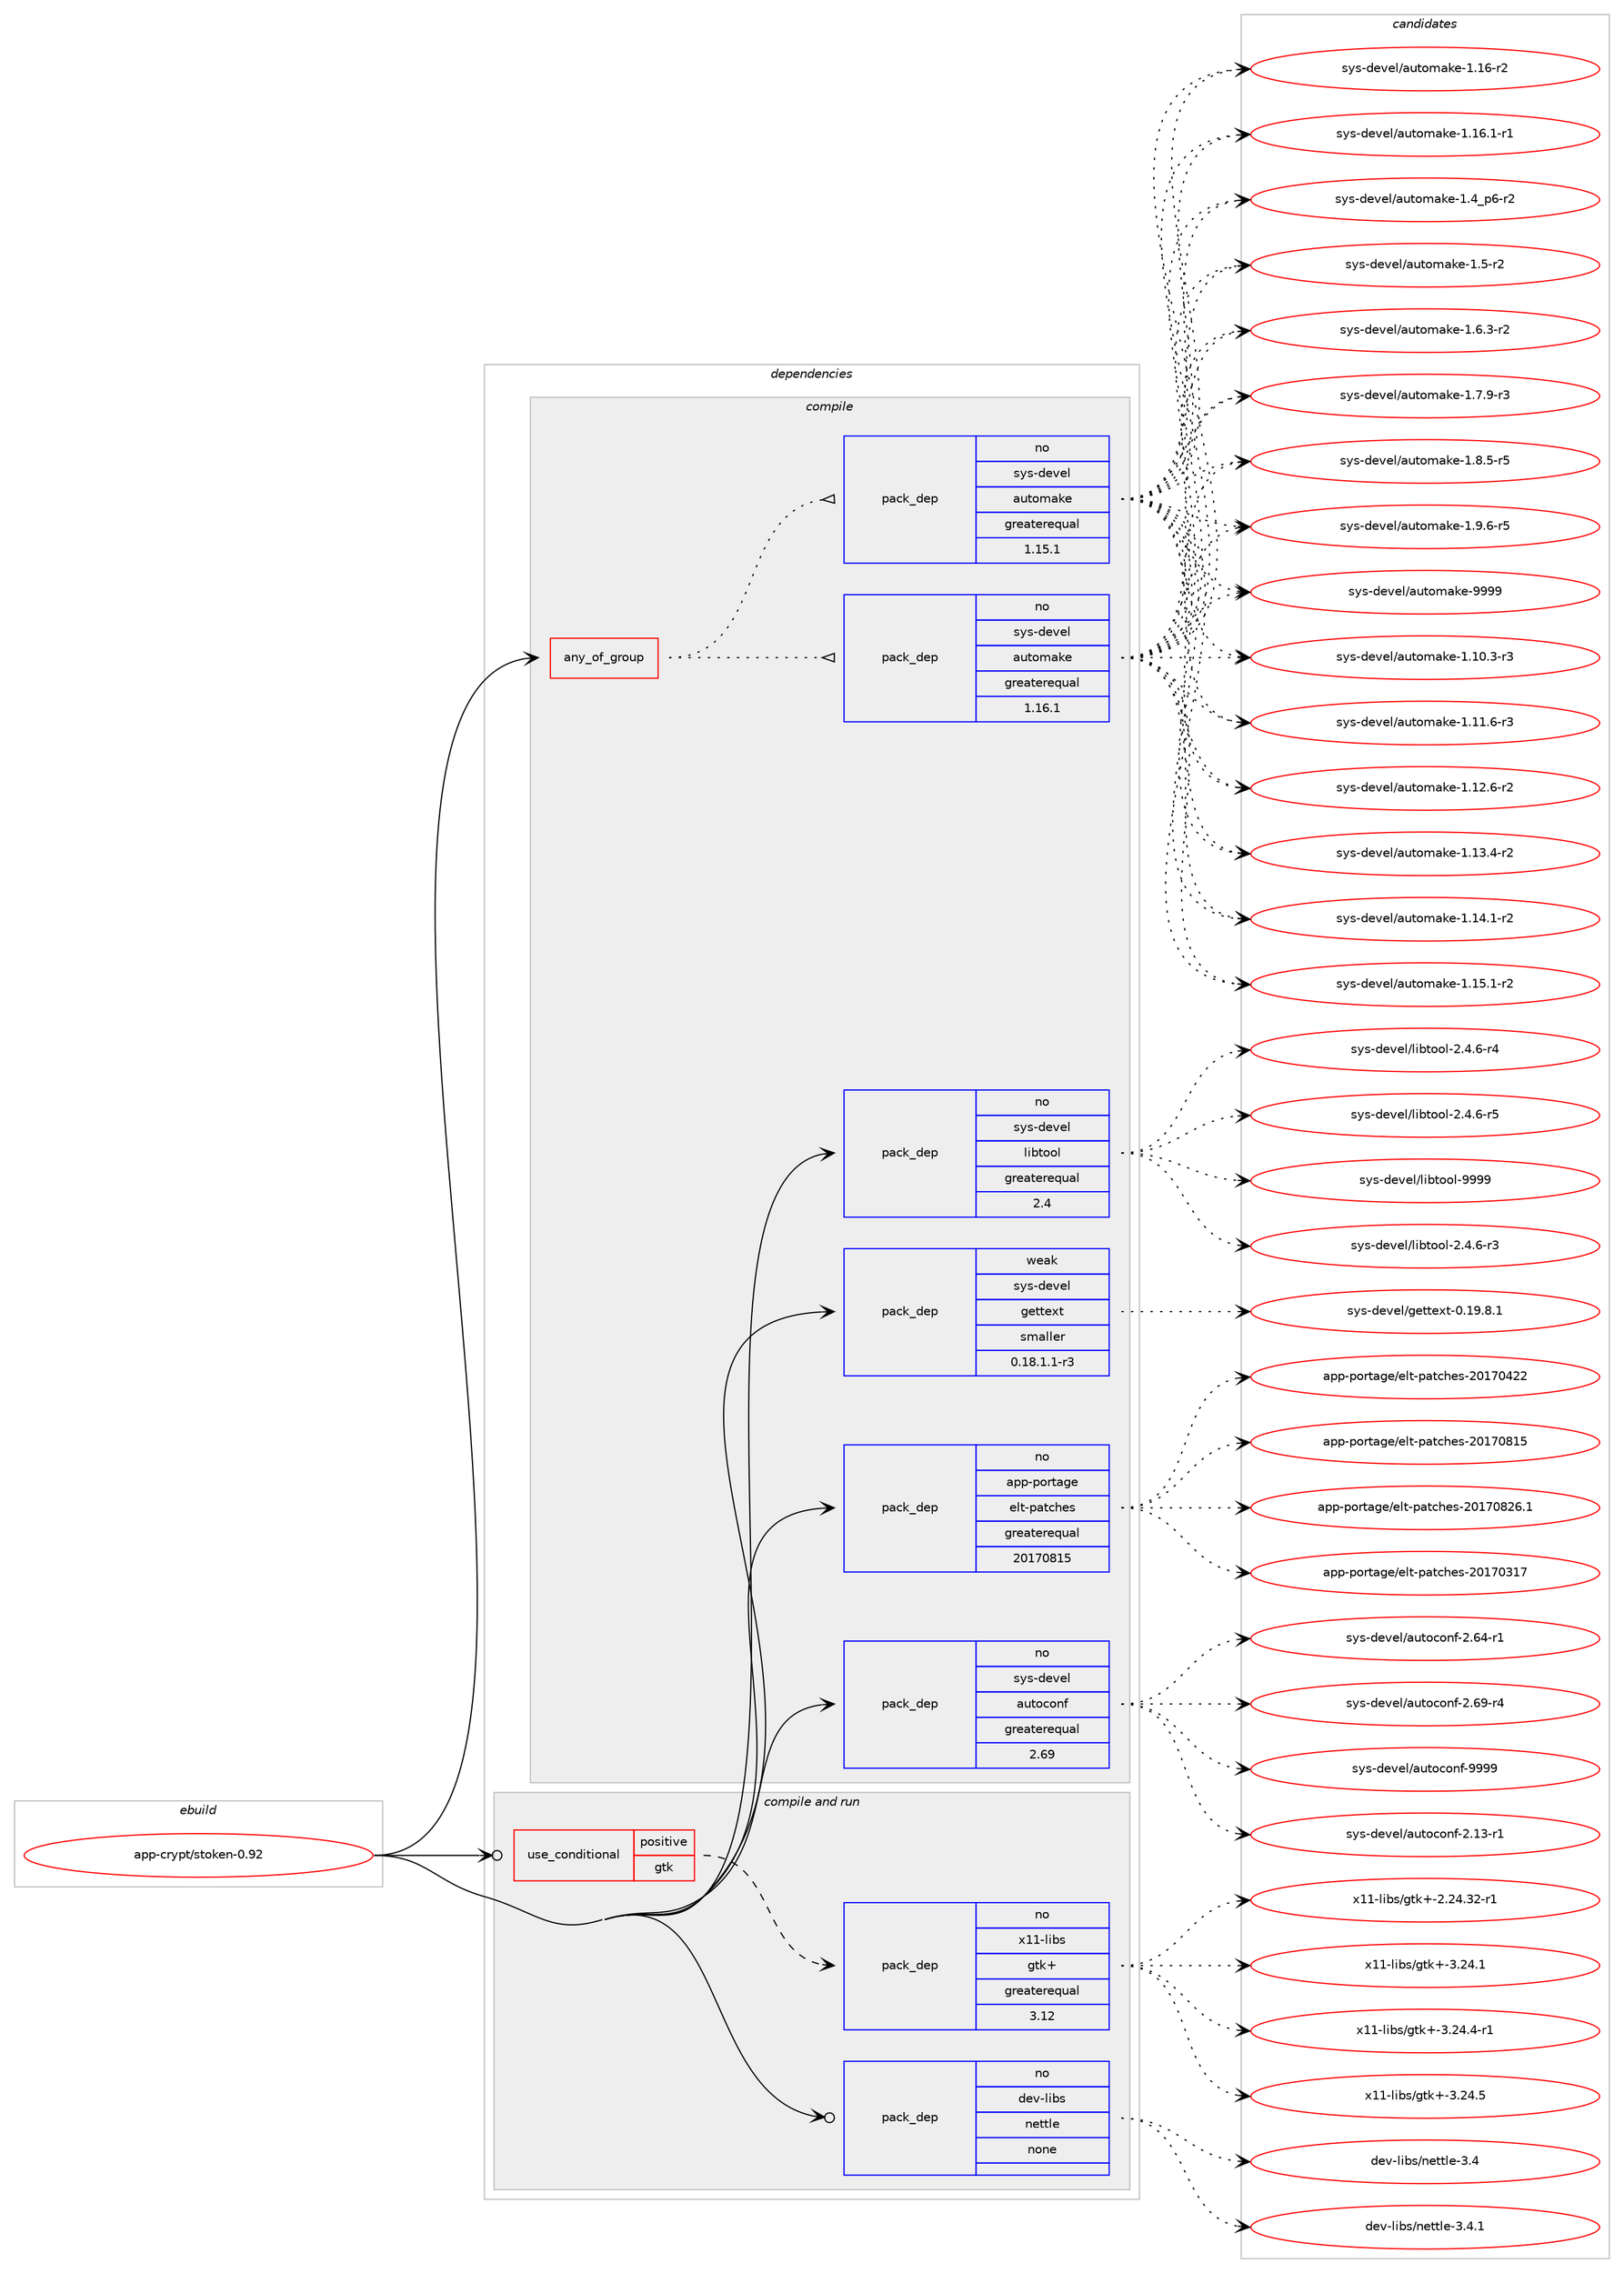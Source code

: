 digraph prolog {

# *************
# Graph options
# *************

newrank=true;
concentrate=true;
compound=true;
graph [rankdir=LR,fontname=Helvetica,fontsize=10,ranksep=1.5];#, ranksep=2.5, nodesep=0.2];
edge  [arrowhead=vee];
node  [fontname=Helvetica,fontsize=10];

# **********
# The ebuild
# **********

subgraph cluster_leftcol {
color=gray;
rank=same;
label=<<i>ebuild</i>>;
id [label="app-crypt/stoken-0.92", color=red, width=4, href="../app-crypt/stoken-0.92.svg"];
}

# ****************
# The dependencies
# ****************

subgraph cluster_midcol {
color=gray;
label=<<i>dependencies</i>>;
subgraph cluster_compile {
fillcolor="#eeeeee";
style=filled;
label=<<i>compile</i>>;
subgraph any19329 {
dependency1276955 [label=<<TABLE BORDER="0" CELLBORDER="1" CELLSPACING="0" CELLPADDING="4"><TR><TD CELLPADDING="10">any_of_group</TD></TR></TABLE>>, shape=none, color=red];subgraph pack909132 {
dependency1276956 [label=<<TABLE BORDER="0" CELLBORDER="1" CELLSPACING="0" CELLPADDING="4" WIDTH="220"><TR><TD ROWSPAN="6" CELLPADDING="30">pack_dep</TD></TR><TR><TD WIDTH="110">no</TD></TR><TR><TD>sys-devel</TD></TR><TR><TD>automake</TD></TR><TR><TD>greaterequal</TD></TR><TR><TD>1.16.1</TD></TR></TABLE>>, shape=none, color=blue];
}
dependency1276955:e -> dependency1276956:w [weight=20,style="dotted",arrowhead="oinv"];
subgraph pack909133 {
dependency1276957 [label=<<TABLE BORDER="0" CELLBORDER="1" CELLSPACING="0" CELLPADDING="4" WIDTH="220"><TR><TD ROWSPAN="6" CELLPADDING="30">pack_dep</TD></TR><TR><TD WIDTH="110">no</TD></TR><TR><TD>sys-devel</TD></TR><TR><TD>automake</TD></TR><TR><TD>greaterequal</TD></TR><TR><TD>1.15.1</TD></TR></TABLE>>, shape=none, color=blue];
}
dependency1276955:e -> dependency1276957:w [weight=20,style="dotted",arrowhead="oinv"];
}
id:e -> dependency1276955:w [weight=20,style="solid",arrowhead="vee"];
subgraph pack909134 {
dependency1276958 [label=<<TABLE BORDER="0" CELLBORDER="1" CELLSPACING="0" CELLPADDING="4" WIDTH="220"><TR><TD ROWSPAN="6" CELLPADDING="30">pack_dep</TD></TR><TR><TD WIDTH="110">no</TD></TR><TR><TD>app-portage</TD></TR><TR><TD>elt-patches</TD></TR><TR><TD>greaterequal</TD></TR><TR><TD>20170815</TD></TR></TABLE>>, shape=none, color=blue];
}
id:e -> dependency1276958:w [weight=20,style="solid",arrowhead="vee"];
subgraph pack909135 {
dependency1276959 [label=<<TABLE BORDER="0" CELLBORDER="1" CELLSPACING="0" CELLPADDING="4" WIDTH="220"><TR><TD ROWSPAN="6" CELLPADDING="30">pack_dep</TD></TR><TR><TD WIDTH="110">no</TD></TR><TR><TD>sys-devel</TD></TR><TR><TD>autoconf</TD></TR><TR><TD>greaterequal</TD></TR><TR><TD>2.69</TD></TR></TABLE>>, shape=none, color=blue];
}
id:e -> dependency1276959:w [weight=20,style="solid",arrowhead="vee"];
subgraph pack909136 {
dependency1276960 [label=<<TABLE BORDER="0" CELLBORDER="1" CELLSPACING="0" CELLPADDING="4" WIDTH="220"><TR><TD ROWSPAN="6" CELLPADDING="30">pack_dep</TD></TR><TR><TD WIDTH="110">no</TD></TR><TR><TD>sys-devel</TD></TR><TR><TD>libtool</TD></TR><TR><TD>greaterequal</TD></TR><TR><TD>2.4</TD></TR></TABLE>>, shape=none, color=blue];
}
id:e -> dependency1276960:w [weight=20,style="solid",arrowhead="vee"];
subgraph pack909137 {
dependency1276961 [label=<<TABLE BORDER="0" CELLBORDER="1" CELLSPACING="0" CELLPADDING="4" WIDTH="220"><TR><TD ROWSPAN="6" CELLPADDING="30">pack_dep</TD></TR><TR><TD WIDTH="110">weak</TD></TR><TR><TD>sys-devel</TD></TR><TR><TD>gettext</TD></TR><TR><TD>smaller</TD></TR><TR><TD>0.18.1.1-r3</TD></TR></TABLE>>, shape=none, color=blue];
}
id:e -> dependency1276961:w [weight=20,style="solid",arrowhead="vee"];
}
subgraph cluster_compileandrun {
fillcolor="#eeeeee";
style=filled;
label=<<i>compile and run</i>>;
subgraph cond347967 {
dependency1276962 [label=<<TABLE BORDER="0" CELLBORDER="1" CELLSPACING="0" CELLPADDING="4"><TR><TD ROWSPAN="3" CELLPADDING="10">use_conditional</TD></TR><TR><TD>positive</TD></TR><TR><TD>gtk</TD></TR></TABLE>>, shape=none, color=red];
subgraph pack909138 {
dependency1276963 [label=<<TABLE BORDER="0" CELLBORDER="1" CELLSPACING="0" CELLPADDING="4" WIDTH="220"><TR><TD ROWSPAN="6" CELLPADDING="30">pack_dep</TD></TR><TR><TD WIDTH="110">no</TD></TR><TR><TD>x11-libs</TD></TR><TR><TD>gtk+</TD></TR><TR><TD>greaterequal</TD></TR><TR><TD>3.12</TD></TR></TABLE>>, shape=none, color=blue];
}
dependency1276962:e -> dependency1276963:w [weight=20,style="dashed",arrowhead="vee"];
}
id:e -> dependency1276962:w [weight=20,style="solid",arrowhead="odotvee"];
subgraph pack909139 {
dependency1276964 [label=<<TABLE BORDER="0" CELLBORDER="1" CELLSPACING="0" CELLPADDING="4" WIDTH="220"><TR><TD ROWSPAN="6" CELLPADDING="30">pack_dep</TD></TR><TR><TD WIDTH="110">no</TD></TR><TR><TD>dev-libs</TD></TR><TR><TD>nettle</TD></TR><TR><TD>none</TD></TR><TR><TD></TD></TR></TABLE>>, shape=none, color=blue];
}
id:e -> dependency1276964:w [weight=20,style="solid",arrowhead="odotvee"];
}
subgraph cluster_run {
fillcolor="#eeeeee";
style=filled;
label=<<i>run</i>>;
}
}

# **************
# The candidates
# **************

subgraph cluster_choices {
rank=same;
color=gray;
label=<<i>candidates</i>>;

subgraph choice909132 {
color=black;
nodesep=1;
choice11512111545100101118101108479711711611110997107101454946494846514511451 [label="sys-devel/automake-1.10.3-r3", color=red, width=4,href="../sys-devel/automake-1.10.3-r3.svg"];
choice11512111545100101118101108479711711611110997107101454946494946544511451 [label="sys-devel/automake-1.11.6-r3", color=red, width=4,href="../sys-devel/automake-1.11.6-r3.svg"];
choice11512111545100101118101108479711711611110997107101454946495046544511450 [label="sys-devel/automake-1.12.6-r2", color=red, width=4,href="../sys-devel/automake-1.12.6-r2.svg"];
choice11512111545100101118101108479711711611110997107101454946495146524511450 [label="sys-devel/automake-1.13.4-r2", color=red, width=4,href="../sys-devel/automake-1.13.4-r2.svg"];
choice11512111545100101118101108479711711611110997107101454946495246494511450 [label="sys-devel/automake-1.14.1-r2", color=red, width=4,href="../sys-devel/automake-1.14.1-r2.svg"];
choice11512111545100101118101108479711711611110997107101454946495346494511450 [label="sys-devel/automake-1.15.1-r2", color=red, width=4,href="../sys-devel/automake-1.15.1-r2.svg"];
choice1151211154510010111810110847971171161111099710710145494649544511450 [label="sys-devel/automake-1.16-r2", color=red, width=4,href="../sys-devel/automake-1.16-r2.svg"];
choice11512111545100101118101108479711711611110997107101454946495446494511449 [label="sys-devel/automake-1.16.1-r1", color=red, width=4,href="../sys-devel/automake-1.16.1-r1.svg"];
choice115121115451001011181011084797117116111109971071014549465295112544511450 [label="sys-devel/automake-1.4_p6-r2", color=red, width=4,href="../sys-devel/automake-1.4_p6-r2.svg"];
choice11512111545100101118101108479711711611110997107101454946534511450 [label="sys-devel/automake-1.5-r2", color=red, width=4,href="../sys-devel/automake-1.5-r2.svg"];
choice115121115451001011181011084797117116111109971071014549465446514511450 [label="sys-devel/automake-1.6.3-r2", color=red, width=4,href="../sys-devel/automake-1.6.3-r2.svg"];
choice115121115451001011181011084797117116111109971071014549465546574511451 [label="sys-devel/automake-1.7.9-r3", color=red, width=4,href="../sys-devel/automake-1.7.9-r3.svg"];
choice115121115451001011181011084797117116111109971071014549465646534511453 [label="sys-devel/automake-1.8.5-r5", color=red, width=4,href="../sys-devel/automake-1.8.5-r5.svg"];
choice115121115451001011181011084797117116111109971071014549465746544511453 [label="sys-devel/automake-1.9.6-r5", color=red, width=4,href="../sys-devel/automake-1.9.6-r5.svg"];
choice115121115451001011181011084797117116111109971071014557575757 [label="sys-devel/automake-9999", color=red, width=4,href="../sys-devel/automake-9999.svg"];
dependency1276956:e -> choice11512111545100101118101108479711711611110997107101454946494846514511451:w [style=dotted,weight="100"];
dependency1276956:e -> choice11512111545100101118101108479711711611110997107101454946494946544511451:w [style=dotted,weight="100"];
dependency1276956:e -> choice11512111545100101118101108479711711611110997107101454946495046544511450:w [style=dotted,weight="100"];
dependency1276956:e -> choice11512111545100101118101108479711711611110997107101454946495146524511450:w [style=dotted,weight="100"];
dependency1276956:e -> choice11512111545100101118101108479711711611110997107101454946495246494511450:w [style=dotted,weight="100"];
dependency1276956:e -> choice11512111545100101118101108479711711611110997107101454946495346494511450:w [style=dotted,weight="100"];
dependency1276956:e -> choice1151211154510010111810110847971171161111099710710145494649544511450:w [style=dotted,weight="100"];
dependency1276956:e -> choice11512111545100101118101108479711711611110997107101454946495446494511449:w [style=dotted,weight="100"];
dependency1276956:e -> choice115121115451001011181011084797117116111109971071014549465295112544511450:w [style=dotted,weight="100"];
dependency1276956:e -> choice11512111545100101118101108479711711611110997107101454946534511450:w [style=dotted,weight="100"];
dependency1276956:e -> choice115121115451001011181011084797117116111109971071014549465446514511450:w [style=dotted,weight="100"];
dependency1276956:e -> choice115121115451001011181011084797117116111109971071014549465546574511451:w [style=dotted,weight="100"];
dependency1276956:e -> choice115121115451001011181011084797117116111109971071014549465646534511453:w [style=dotted,weight="100"];
dependency1276956:e -> choice115121115451001011181011084797117116111109971071014549465746544511453:w [style=dotted,weight="100"];
dependency1276956:e -> choice115121115451001011181011084797117116111109971071014557575757:w [style=dotted,weight="100"];
}
subgraph choice909133 {
color=black;
nodesep=1;
choice11512111545100101118101108479711711611110997107101454946494846514511451 [label="sys-devel/automake-1.10.3-r3", color=red, width=4,href="../sys-devel/automake-1.10.3-r3.svg"];
choice11512111545100101118101108479711711611110997107101454946494946544511451 [label="sys-devel/automake-1.11.6-r3", color=red, width=4,href="../sys-devel/automake-1.11.6-r3.svg"];
choice11512111545100101118101108479711711611110997107101454946495046544511450 [label="sys-devel/automake-1.12.6-r2", color=red, width=4,href="../sys-devel/automake-1.12.6-r2.svg"];
choice11512111545100101118101108479711711611110997107101454946495146524511450 [label="sys-devel/automake-1.13.4-r2", color=red, width=4,href="../sys-devel/automake-1.13.4-r2.svg"];
choice11512111545100101118101108479711711611110997107101454946495246494511450 [label="sys-devel/automake-1.14.1-r2", color=red, width=4,href="../sys-devel/automake-1.14.1-r2.svg"];
choice11512111545100101118101108479711711611110997107101454946495346494511450 [label="sys-devel/automake-1.15.1-r2", color=red, width=4,href="../sys-devel/automake-1.15.1-r2.svg"];
choice1151211154510010111810110847971171161111099710710145494649544511450 [label="sys-devel/automake-1.16-r2", color=red, width=4,href="../sys-devel/automake-1.16-r2.svg"];
choice11512111545100101118101108479711711611110997107101454946495446494511449 [label="sys-devel/automake-1.16.1-r1", color=red, width=4,href="../sys-devel/automake-1.16.1-r1.svg"];
choice115121115451001011181011084797117116111109971071014549465295112544511450 [label="sys-devel/automake-1.4_p6-r2", color=red, width=4,href="../sys-devel/automake-1.4_p6-r2.svg"];
choice11512111545100101118101108479711711611110997107101454946534511450 [label="sys-devel/automake-1.5-r2", color=red, width=4,href="../sys-devel/automake-1.5-r2.svg"];
choice115121115451001011181011084797117116111109971071014549465446514511450 [label="sys-devel/automake-1.6.3-r2", color=red, width=4,href="../sys-devel/automake-1.6.3-r2.svg"];
choice115121115451001011181011084797117116111109971071014549465546574511451 [label="sys-devel/automake-1.7.9-r3", color=red, width=4,href="../sys-devel/automake-1.7.9-r3.svg"];
choice115121115451001011181011084797117116111109971071014549465646534511453 [label="sys-devel/automake-1.8.5-r5", color=red, width=4,href="../sys-devel/automake-1.8.5-r5.svg"];
choice115121115451001011181011084797117116111109971071014549465746544511453 [label="sys-devel/automake-1.9.6-r5", color=red, width=4,href="../sys-devel/automake-1.9.6-r5.svg"];
choice115121115451001011181011084797117116111109971071014557575757 [label="sys-devel/automake-9999", color=red, width=4,href="../sys-devel/automake-9999.svg"];
dependency1276957:e -> choice11512111545100101118101108479711711611110997107101454946494846514511451:w [style=dotted,weight="100"];
dependency1276957:e -> choice11512111545100101118101108479711711611110997107101454946494946544511451:w [style=dotted,weight="100"];
dependency1276957:e -> choice11512111545100101118101108479711711611110997107101454946495046544511450:w [style=dotted,weight="100"];
dependency1276957:e -> choice11512111545100101118101108479711711611110997107101454946495146524511450:w [style=dotted,weight="100"];
dependency1276957:e -> choice11512111545100101118101108479711711611110997107101454946495246494511450:w [style=dotted,weight="100"];
dependency1276957:e -> choice11512111545100101118101108479711711611110997107101454946495346494511450:w [style=dotted,weight="100"];
dependency1276957:e -> choice1151211154510010111810110847971171161111099710710145494649544511450:w [style=dotted,weight="100"];
dependency1276957:e -> choice11512111545100101118101108479711711611110997107101454946495446494511449:w [style=dotted,weight="100"];
dependency1276957:e -> choice115121115451001011181011084797117116111109971071014549465295112544511450:w [style=dotted,weight="100"];
dependency1276957:e -> choice11512111545100101118101108479711711611110997107101454946534511450:w [style=dotted,weight="100"];
dependency1276957:e -> choice115121115451001011181011084797117116111109971071014549465446514511450:w [style=dotted,weight="100"];
dependency1276957:e -> choice115121115451001011181011084797117116111109971071014549465546574511451:w [style=dotted,weight="100"];
dependency1276957:e -> choice115121115451001011181011084797117116111109971071014549465646534511453:w [style=dotted,weight="100"];
dependency1276957:e -> choice115121115451001011181011084797117116111109971071014549465746544511453:w [style=dotted,weight="100"];
dependency1276957:e -> choice115121115451001011181011084797117116111109971071014557575757:w [style=dotted,weight="100"];
}
subgraph choice909134 {
color=black;
nodesep=1;
choice97112112451121111141169710310147101108116451129711699104101115455048495548514955 [label="app-portage/elt-patches-20170317", color=red, width=4,href="../app-portage/elt-patches-20170317.svg"];
choice97112112451121111141169710310147101108116451129711699104101115455048495548525050 [label="app-portage/elt-patches-20170422", color=red, width=4,href="../app-portage/elt-patches-20170422.svg"];
choice97112112451121111141169710310147101108116451129711699104101115455048495548564953 [label="app-portage/elt-patches-20170815", color=red, width=4,href="../app-portage/elt-patches-20170815.svg"];
choice971121124511211111411697103101471011081164511297116991041011154550484955485650544649 [label="app-portage/elt-patches-20170826.1", color=red, width=4,href="../app-portage/elt-patches-20170826.1.svg"];
dependency1276958:e -> choice97112112451121111141169710310147101108116451129711699104101115455048495548514955:w [style=dotted,weight="100"];
dependency1276958:e -> choice97112112451121111141169710310147101108116451129711699104101115455048495548525050:w [style=dotted,weight="100"];
dependency1276958:e -> choice97112112451121111141169710310147101108116451129711699104101115455048495548564953:w [style=dotted,weight="100"];
dependency1276958:e -> choice971121124511211111411697103101471011081164511297116991041011154550484955485650544649:w [style=dotted,weight="100"];
}
subgraph choice909135 {
color=black;
nodesep=1;
choice1151211154510010111810110847971171161119911111010245504649514511449 [label="sys-devel/autoconf-2.13-r1", color=red, width=4,href="../sys-devel/autoconf-2.13-r1.svg"];
choice1151211154510010111810110847971171161119911111010245504654524511449 [label="sys-devel/autoconf-2.64-r1", color=red, width=4,href="../sys-devel/autoconf-2.64-r1.svg"];
choice1151211154510010111810110847971171161119911111010245504654574511452 [label="sys-devel/autoconf-2.69-r4", color=red, width=4,href="../sys-devel/autoconf-2.69-r4.svg"];
choice115121115451001011181011084797117116111991111101024557575757 [label="sys-devel/autoconf-9999", color=red, width=4,href="../sys-devel/autoconf-9999.svg"];
dependency1276959:e -> choice1151211154510010111810110847971171161119911111010245504649514511449:w [style=dotted,weight="100"];
dependency1276959:e -> choice1151211154510010111810110847971171161119911111010245504654524511449:w [style=dotted,weight="100"];
dependency1276959:e -> choice1151211154510010111810110847971171161119911111010245504654574511452:w [style=dotted,weight="100"];
dependency1276959:e -> choice115121115451001011181011084797117116111991111101024557575757:w [style=dotted,weight="100"];
}
subgraph choice909136 {
color=black;
nodesep=1;
choice1151211154510010111810110847108105981161111111084550465246544511451 [label="sys-devel/libtool-2.4.6-r3", color=red, width=4,href="../sys-devel/libtool-2.4.6-r3.svg"];
choice1151211154510010111810110847108105981161111111084550465246544511452 [label="sys-devel/libtool-2.4.6-r4", color=red, width=4,href="../sys-devel/libtool-2.4.6-r4.svg"];
choice1151211154510010111810110847108105981161111111084550465246544511453 [label="sys-devel/libtool-2.4.6-r5", color=red, width=4,href="../sys-devel/libtool-2.4.6-r5.svg"];
choice1151211154510010111810110847108105981161111111084557575757 [label="sys-devel/libtool-9999", color=red, width=4,href="../sys-devel/libtool-9999.svg"];
dependency1276960:e -> choice1151211154510010111810110847108105981161111111084550465246544511451:w [style=dotted,weight="100"];
dependency1276960:e -> choice1151211154510010111810110847108105981161111111084550465246544511452:w [style=dotted,weight="100"];
dependency1276960:e -> choice1151211154510010111810110847108105981161111111084550465246544511453:w [style=dotted,weight="100"];
dependency1276960:e -> choice1151211154510010111810110847108105981161111111084557575757:w [style=dotted,weight="100"];
}
subgraph choice909137 {
color=black;
nodesep=1;
choice1151211154510010111810110847103101116116101120116454846495746564649 [label="sys-devel/gettext-0.19.8.1", color=red, width=4,href="../sys-devel/gettext-0.19.8.1.svg"];
dependency1276961:e -> choice1151211154510010111810110847103101116116101120116454846495746564649:w [style=dotted,weight="100"];
}
subgraph choice909138 {
color=black;
nodesep=1;
choice12049494510810598115471031161074345504650524651504511449 [label="x11-libs/gtk+-2.24.32-r1", color=red, width=4,href="../x11-libs/gtk+-2.24.32-r1.svg"];
choice12049494510810598115471031161074345514650524649 [label="x11-libs/gtk+-3.24.1", color=red, width=4,href="../x11-libs/gtk+-3.24.1.svg"];
choice120494945108105981154710311610743455146505246524511449 [label="x11-libs/gtk+-3.24.4-r1", color=red, width=4,href="../x11-libs/gtk+-3.24.4-r1.svg"];
choice12049494510810598115471031161074345514650524653 [label="x11-libs/gtk+-3.24.5", color=red, width=4,href="../x11-libs/gtk+-3.24.5.svg"];
dependency1276963:e -> choice12049494510810598115471031161074345504650524651504511449:w [style=dotted,weight="100"];
dependency1276963:e -> choice12049494510810598115471031161074345514650524649:w [style=dotted,weight="100"];
dependency1276963:e -> choice120494945108105981154710311610743455146505246524511449:w [style=dotted,weight="100"];
dependency1276963:e -> choice12049494510810598115471031161074345514650524653:w [style=dotted,weight="100"];
}
subgraph choice909139 {
color=black;
nodesep=1;
choice10010111845108105981154711010111611610810145514652 [label="dev-libs/nettle-3.4", color=red, width=4,href="../dev-libs/nettle-3.4.svg"];
choice100101118451081059811547110101116116108101455146524649 [label="dev-libs/nettle-3.4.1", color=red, width=4,href="../dev-libs/nettle-3.4.1.svg"];
dependency1276964:e -> choice10010111845108105981154711010111611610810145514652:w [style=dotted,weight="100"];
dependency1276964:e -> choice100101118451081059811547110101116116108101455146524649:w [style=dotted,weight="100"];
}
}

}
